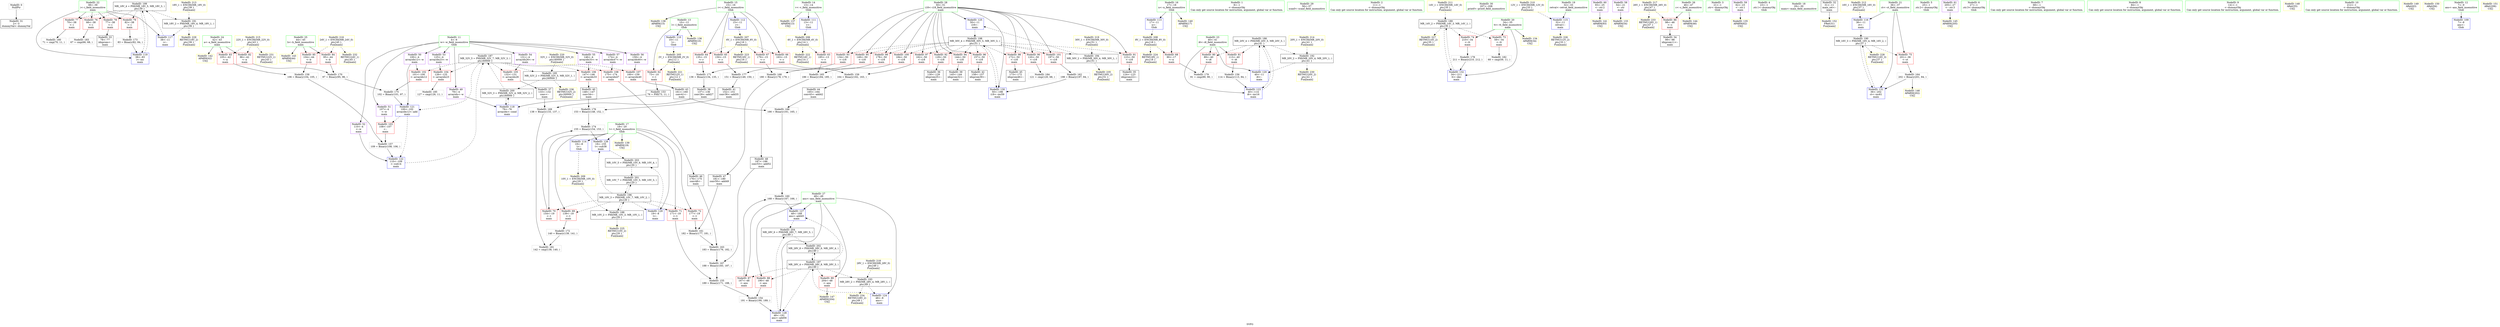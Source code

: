 digraph "SVFG" {
	label="SVFG";

	Node0x5652a6ab69c0 [shape=record,color=grey,label="{NodeID: 0\nNullPtr}"];
	Node0x5652a6ab69c0 -> Node0x5652a6acffa0[style=solid];
	Node0x5652a6adaef0 [shape=record,color=grey,label="{NodeID: 180\n71 = cmp(70, 11, )\n}"];
	Node0x5652a6ad0e70 [shape=record,color=red,label="{NodeID: 97\n162\<--50\n\<--i18\nmain\n}"];
	Node0x5652a6ad0e70 -> Node0x5652a6ad8f70[style=solid];
	Node0x5652a6ab63f0 [shape=record,color=green,label="{NodeID: 14\n13\<--14\nv\<--v_field_insensitive\nGlob }"];
	Node0x5652a6ab63f0 -> Node0x5652a6ad29f0[style=solid];
	Node0x5652a6ab63f0 -> Node0x5652a6ad1a30[style=solid];
	Node0x5652a6ab63f0 -> Node0x5652a6ad7730[style=solid];
	Node0x5652a6ad52d0 [shape=record,color=black,label="{NodeID: 194\nMR_30V_2 = PHI(MR_30V_4, MR_30V_1, )\npts\{51 \}\n}"];
	Node0x5652a6ad52d0 -> Node0x5652a6ad6d70[style=dashed];
	Node0x5652a6ad52d0 -> Node0x5652a6aec8b0[style=dashed];
	Node0x5652a6ad1a30 [shape=record,color=blue,label="{NodeID: 111\n13\<--11\nv\<--\nGlob }"];
	Node0x5652a6ad1a30 -> Node0x5652a6ae9d00[style=dashed];
	Node0x5652a6acfd00 [shape=record,color=green,label="{NodeID: 28\n50\<--51\ni18\<--i18_field_insensitive\nmain\n}"];
	Node0x5652a6acfd00 -> Node0x5652a6ad3fe0[style=solid];
	Node0x5652a6acfd00 -> Node0x5652a6ad40b0[style=solid];
	Node0x5652a6acfd00 -> Node0x5652a6ad4180[style=solid];
	Node0x5652a6acfd00 -> Node0x5652a6ad4250[style=solid];
	Node0x5652a6acfd00 -> Node0x5652a6ad4320[style=solid];
	Node0x5652a6acfd00 -> Node0x5652a6ad43f0[style=solid];
	Node0x5652a6acfd00 -> Node0x5652a6ad0da0[style=solid];
	Node0x5652a6acfd00 -> Node0x5652a6ad0e70[style=solid];
	Node0x5652a6acfd00 -> Node0x5652a6ad0f40[style=solid];
	Node0x5652a6acfd00 -> Node0x5652a6ad1010[style=solid];
	Node0x5652a6acfd00 -> Node0x5652a6ad10e0[style=solid];
	Node0x5652a6acfd00 -> Node0x5652a6ad11b0[style=solid];
	Node0x5652a6acfd00 -> Node0x5652a6ad6d70[style=solid];
	Node0x5652a6acfd00 -> Node0x5652a6ad7180[style=solid];
	Node0x5652a6ae9ec0 [shape=record,color=yellow,style=double,label="{NodeID: 208\n8V_1 = ENCHI(MR_8V_0)\npts\{18 \}\nFun[main]}"];
	Node0x5652a6ae9ec0 -> Node0x5652a6ad2e00[style=dashed];
	Node0x5652a6ae9ec0 -> Node0x5652a6aebf10[style=dashed];
	Node0x5652a6ad6d70 [shape=record,color=blue,label="{NodeID: 125\n50\<--11\ni18\<--\nmain\n}"];
	Node0x5652a6ad6d70 -> Node0x5652a6ae6ee0[style=dashed];
	Node0x5652a6ad08c0 [shape=record,color=black,label="{NodeID: 42\n158\<--157\nidxprom39\<--\nmain\n}"];
	Node0x5652a6aebd50 [shape=record,color=yellow,style=double,label="{NodeID: 222\nRETMU(4V_1)\npts\{14 \}\nFun[main]}"];
	Node0x5652a6ad78d0 [shape=record,color=yellow,style=double,label="{NodeID: 139\nAPARM(19)\nCS[]}"];
	Node0x5652a6ad2440 [shape=record,color=purple,label="{NodeID: 56\n159\<--4\narrayidx40\<--w\nmain\n}"];
	Node0x5652a6ad2440 -> Node0x5652a6ad1690[style=solid];
	Node0x5652a6aec990 [shape=record,color=yellow,style=double,label="{NodeID: 236\nRETMU(32V_2)\npts\{60000 \}\nFun[main]}"];
	Node0x5652a68c4e10 [shape=record,color=black,label="{NodeID: 153\n76 = PHI(73, 11, )\n}"];
	Node0x5652a68c4e10 -> Node0x5652a6ad67c0[style=solid];
	Node0x5652a6ad2fa0 [shape=record,color=red,label="{NodeID: 70\n154\<--19\n\<--t\nmain\n}"];
	Node0x5652a6ad2fa0 -> Node0x5652a6ada5f0[style=solid];
	Node0x5652a6ad9b70 [shape=record,color=grey,label="{NodeID: 167\n188 = Binary(183, 187, )\n}"];
	Node0x5652a6ad9b70 -> Node0x5652a6ad8970[style=solid];
	Node0x5652a6ad3b00 [shape=record,color=red,label="{NodeID: 84\n95\<--44\n\<--b\nmain\n}"];
	Node0x5652a6ad3b00 -> Node0x5652a6ad9ff0[style=solid];
	Node0x5652a6ab5bb0 [shape=record,color=green,label="{NodeID: 1\n8\<--1\n\<--dummyObj\nCan only get source location for instruction, argument, global var or function.}"];
	Node0x5652a6adb070 [shape=record,color=grey,label="{NodeID: 181\n142 = cmp(138, 140, )\n}"];
	Node0x5652a6ad0f40 [shape=record,color=red,label="{NodeID: 98\n172\<--50\n\<--i18\nmain\n}"];
	Node0x5652a6ad0f40 -> Node0x5652a6ad0b30[style=solid];
	Node0x5652a6ab64f0 [shape=record,color=green,label="{NodeID: 15\n15\<--16\nr\<--r_field_insensitive\nGlob }"];
	Node0x5652a6ab64f0 -> Node0x5652a6ad2ac0[style=solid];
	Node0x5652a6ab64f0 -> Node0x5652a6ad2b90[style=solid];
	Node0x5652a6ab64f0 -> Node0x5652a6ad2c60[style=solid];
	Node0x5652a6ab64f0 -> Node0x5652a6ad2d30[style=solid];
	Node0x5652a6ab64f0 -> Node0x5652a6ad1b30[style=solid];
	Node0x5652a6ab64f0 -> Node0x5652a6ad7800[style=solid];
	Node0x5652a6ad53c0 [shape=record,color=black,label="{NodeID: 195\nMR_32V_2 = PHI(MR_32V_5, MR_32V_1, )\npts\{60000 \}\n}"];
	Node0x5652a6ad53c0 -> Node0x5652a6ae78e0[style=dashed];
	Node0x5652a6ad53c0 -> Node0x5652a6aec990[style=dashed];
	Node0x5652a6ad1b30 [shape=record,color=blue,label="{NodeID: 112\n15\<--11\nr\<--\nGlob }"];
	Node0x5652a6ad1b30 -> Node0x5652a6ae9de0[style=dashed];
	Node0x5652a6acfdd0 [shape=record,color=green,label="{NodeID: 29\n56\<--57\nscanf\<--scanf_field_insensitive\n}"];
	Node0x5652a6ae9fa0 [shape=record,color=yellow,style=double,label="{NodeID: 209\n10V_1 = ENCHI(MR_10V_0)\npts\{20 \}\nFun[main]}"];
	Node0x5652a6ae9fa0 -> Node0x5652a6ae2cc0[style=dashed];
	Node0x5652a6ad6e40 [shape=record,color=blue,label="{NodeID: 126\n19\<--155\nt\<--sub38\nmain\n}"];
	Node0x5652a6ad6e40 -> Node0x5652a6ae87e0[style=dashed];
	Node0x5652a6ad0990 [shape=record,color=black,label="{NodeID: 43\n161\<--160\nconv41\<--\nmain\n}"];
	Node0x5652a6ad0990 -> Node0x5652a6ad99f0[style=solid];
	Node0x5652a6aebe30 [shape=record,color=yellow,style=double,label="{NodeID: 223\nRETMU(6V_1)\npts\{16 \}\nFun[main]}"];
	Node0x5652a6ad79a0 [shape=record,color=yellow,style=double,label="{NodeID: 140\nAPARM(17)\nCS[]}"];
	Node0x5652a6ad2510 [shape=record,color=purple,label="{NodeID: 57\n174\<--4\narrayidx47\<--w\nmain\n}"];
	Node0x5652a6ad2510 -> Node0x5652a6ad1760[style=solid];
	Node0x5652a6ad87f0 [shape=record,color=grey,label="{NodeID: 154\n191 = Binary(190, 189, )\n}"];
	Node0x5652a6ad87f0 -> Node0x5652a6ad6fe0[style=solid];
	Node0x5652a6ad3070 [shape=record,color=red,label="{NodeID: 71\n171\<--19\n\<--t\nmain\n}"];
	Node0x5652a6ad3070 -> Node0x5652a6ad8970[style=solid];
	Node0x5652a6ad9cf0 [shape=record,color=grey,label="{NodeID: 168\n180 = Binary(178, 179, )\n}"];
	Node0x5652a6ad9cf0 -> Node0x5652a6ad0cd0[style=solid];
	Node0x5652a6ad3bd0 [shape=record,color=red,label="{NodeID: 85\n104\<--44\n\<--b\nmain\n}"];
	Node0x5652a6ad3bd0 -> Node0x5652a6ad8df0[style=solid];
	Node0x5652a6ab5d30 [shape=record,color=green,label="{NodeID: 2\n11\<--1\n\<--dummyObj\nCan only get source location for instruction, argument, global var or function.}"];
	Node0x5652a6adb1f0 [shape=record,color=grey,label="{NodeID: 182\n60 = cmp(59, 11, )\n}"];
	Node0x5652a6ad1010 [shape=record,color=red,label="{NodeID: 99\n178\<--50\n\<--i18\nmain\n}"];
	Node0x5652a6ad1010 -> Node0x5652a6ad9cf0[style=solid];
	Node0x5652a6ab6b90 [shape=record,color=green,label="{NodeID: 16\n17\<--18\nn\<--n_field_insensitive\nGlob }"];
	Node0x5652a6ab6b90 -> Node0x5652a6ad2e00[style=solid];
	Node0x5652a6ab6b90 -> Node0x5652a6ad1c30[style=solid];
	Node0x5652a6ab6b90 -> Node0x5652a6ad79a0[style=solid];
	Node0x5652a6ae64e0 [shape=record,color=black,label="{NodeID: 196\nMR_10V_3 = PHI(MR_10V_7, MR_10V_2, )\npts\{20 \}\n}"];
	Node0x5652a6ae64e0 -> Node0x5652a6ad2ed0[style=dashed];
	Node0x5652a6ae64e0 -> Node0x5652a6ad2fa0[style=dashed];
	Node0x5652a6ae64e0 -> Node0x5652a6ad3070[style=dashed];
	Node0x5652a6ae64e0 -> Node0x5652a6ad3140[style=dashed];
	Node0x5652a6ae64e0 -> Node0x5652a6ad6e40[style=dashed];
	Node0x5652a6ae64e0 -> Node0x5652a6ad70b0[style=dashed];
	Node0x5652a6ae64e0 -> Node0x5652a6ae2cc0[style=dashed];
	Node0x5652a6ae64e0 -> Node0x5652a6ae7de0[style=dashed];
	Node0x5652a6ad1c30 [shape=record,color=blue,label="{NodeID: 113\n17\<--11\nn\<--\nGlob }"];
	Node0x5652a6ad1c30 -> Node0x5652a6ae9ec0[style=dashed];
	Node0x5652a6acfea0 [shape=record,color=green,label="{NodeID: 30\n207\<--208\nprintf\<--printf_field_insensitive\n}"];
	Node0x5652a6aea080 [shape=record,color=yellow,style=double,label="{NodeID: 210\n12V_1 = ENCHI(MR_12V_0)\npts\{33 \}\nFun[main]}"];
	Node0x5652a6aea080 -> Node0x5652a6ad6550[style=dashed];
	Node0x5652a6ad6f10 [shape=record,color=blue,label="{NodeID: 127\n48\<--168\nans\<--add45\nmain\n}"];
	Node0x5652a6ad6f10 -> Node0x5652a6ae8ce0[style=dashed];
	Node0x5652a6ad0a60 [shape=record,color=black,label="{NodeID: 44\n165\<--164\nconv43\<--add42\nmain\n}"];
	Node0x5652a6ad0a60 -> Node0x5652a6ad99f0[style=solid];
	Node0x5652a6aebf10 [shape=record,color=yellow,style=double,label="{NodeID: 224\nRETMU(8V_1)\npts\{18 \}\nFun[main]}"];
	Node0x5652a6ad7a70 [shape=record,color=yellow,style=double,label="{NodeID: 141\nAPARM(93)\nCS[]}"];
	Node0x5652a6ad25e0 [shape=record,color=purple,label="{NodeID: 58\n54\<--21\n\<--.str\nmain\n}"];
	Node0x5652a6ad25e0 -> Node0x5652a6ad73f0[style=solid];
	Node0x5652a6ad8970 [shape=record,color=grey,label="{NodeID: 155\n189 = Binary(171, 188, )\n}"];
	Node0x5652a6ad8970 -> Node0x5652a6ad87f0[style=solid];
	Node0x5652a6ad3140 [shape=record,color=red,label="{NodeID: 72\n177\<--19\n\<--t\nmain\n}"];
	Node0x5652a6ad3140 -> Node0x5652a6ad9270[style=solid];
	Node0x5652a6ad9e70 [shape=record,color=grey,label="{NodeID: 169\n138 = Binary(133, 137, )\n}"];
	Node0x5652a6ad9e70 -> Node0x5652a6adb070[style=solid];
	Node0x5652a6ad3ca0 [shape=record,color=red,label="{NodeID: 86\n98\<--46\n\<--c\nmain\n}"];
	Node0x5652a6ad3ca0 -> Node0x5652a6ad0240[style=solid];
	Node0x5652a6ab5730 [shape=record,color=green,label="{NodeID: 3\n21\<--1\n.str\<--dummyObj\nGlob }"];
	Node0x5652a6adb370 [shape=record,color=grey,label="{NodeID: 183\n67 = cmp(66, 68, )\n}"];
	Node0x5652a6ad10e0 [shape=record,color=red,label="{NodeID: 100\n184\<--50\n\<--i18\nmain\n}"];
	Node0x5652a6ad10e0 -> Node0x5652a6ad9870[style=solid];
	Node0x5652a6ab6c90 [shape=record,color=green,label="{NodeID: 17\n19\<--20\nt\<--t_field_insensitive\nGlob }"];
	Node0x5652a6ab6c90 -> Node0x5652a6ad2ed0[style=solid];
	Node0x5652a6ab6c90 -> Node0x5652a6ad2fa0[style=solid];
	Node0x5652a6ab6c90 -> Node0x5652a6ad3070[style=solid];
	Node0x5652a6ab6c90 -> Node0x5652a6ad3140[style=solid];
	Node0x5652a6ab6c90 -> Node0x5652a6ad1d30[style=solid];
	Node0x5652a6ab6c90 -> Node0x5652a6ad6e40[style=solid];
	Node0x5652a6ab6c90 -> Node0x5652a6ad70b0[style=solid];
	Node0x5652a6ab6c90 -> Node0x5652a6ad78d0[style=solid];
	Node0x5652a6ae69e0 [shape=record,color=black,label="{NodeID: 197\nMR_28V_4 = PHI(MR_28V_8, MR_28V_3, )\npts\{49 \}\n}"];
	Node0x5652a6ae69e0 -> Node0x5652a6ad3d70[style=dashed];
	Node0x5652a6ae69e0 -> Node0x5652a6ad3e40[style=dashed];
	Node0x5652a6ae69e0 -> Node0x5652a6ad3f10[style=dashed];
	Node0x5652a6ae69e0 -> Node0x5652a6ad6f10[style=dashed];
	Node0x5652a6ae69e0 -> Node0x5652a6ad6fe0[style=dashed];
	Node0x5652a6ae69e0 -> Node0x5652a6ad4dd0[style=dashed];
	Node0x5652a6ae69e0 -> Node0x5652a6ae82e0[style=dashed];
	Node0x5652a6ad1d30 [shape=record,color=blue,label="{NodeID: 114\n19\<--8\nt\<--\nGlob }"];
	Node0x5652a6ad1d30 -> Node0x5652a6ae9fa0[style=dashed];
	Node0x5652a6acffa0 [shape=record,color=black,label="{NodeID: 31\n2\<--3\ndummyVal\<--dummyVal\n}"];
	Node0x5652a6aea160 [shape=record,color=yellow,style=double,label="{NodeID: 211\n14V_1 = ENCHI(MR_14V_0)\npts\{35 \}\nFun[main]}"];
	Node0x5652a6aea160 -> Node0x5652a6ae31c0[style=dashed];
	Node0x5652a6ad6fe0 [shape=record,color=blue,label="{NodeID: 128\n48\<--191\nans\<--add56\nmain\n}"];
	Node0x5652a6ad6fe0 -> Node0x5652a6ae8ce0[style=dashed];
	Node0x5652a6ad0b30 [shape=record,color=black,label="{NodeID: 45\n173\<--172\nidxprom46\<--\nmain\n}"];
	Node0x5652a6aebff0 [shape=record,color=yellow,style=double,label="{NodeID: 225\nRETMU(10V_2)\npts\{20 \}\nFun[main]}"];
	Node0x5652a6ad7b40 [shape=record,color=yellow,style=double,label="{NodeID: 142\nAPARM(42)\nCS[]}"];
	Node0x5652a6ad26b0 [shape=record,color=purple,label="{NodeID: 59\n62\<--23\n\<--.str.1\nmain\n}"];
	Node0x5652a6ad26b0 -> Node0x5652a6ad7590[style=solid];
	Node0x5652a6ad8af0 [shape=record,color=grey,label="{NodeID: 156\n114 = Binary(113, 84, )\n}"];
	Node0x5652a6ad8af0 -> Node0x5652a6ad6bd0[style=solid];
	Node0x5652a6ad3210 [shape=record,color=red,label="{NodeID: 73\n59\<--34\n\<--tt\nmain\n}"];
	Node0x5652a6ad3210 -> Node0x5652a6adb1f0[style=solid];
	Node0x5652a6ad9ff0 [shape=record,color=grey,label="{NodeID: 170\n97 = Binary(95, 96, )\n}"];
	Node0x5652a6ad9ff0 -> Node0x5652a6ada770[style=solid];
	Node0x5652a6ad3d70 [shape=record,color=red,label="{NodeID: 87\n167\<--48\n\<--ans\nmain\n}"];
	Node0x5652a6ad3d70 -> Node0x5652a6ad90f0[style=solid];
	Node0x5652a6ab57c0 [shape=record,color=green,label="{NodeID: 4\n23\<--1\n.str.1\<--dummyObj\nGlob }"];
	Node0x5652a6adb4f0 [shape=record,color=grey,label="{NodeID: 184\n121 = cmp(120, 68, )\n}"];
	Node0x5652a6ad11b0 [shape=record,color=red,label="{NodeID: 101\n197\<--50\n\<--i18\nmain\n}"];
	Node0x5652a6ad11b0 -> Node0x5652a6ad93f0[style=solid];
	Node0x5652a6ab6d90 [shape=record,color=green,label="{NodeID: 18\n29\<--30\nmain\<--main_field_insensitive\n}"];
	Node0x5652a6ae6ee0 [shape=record,color=black,label="{NodeID: 198\nMR_30V_4 = PHI(MR_30V_5, MR_30V_3, )\npts\{51 \}\n}"];
	Node0x5652a6ae6ee0 -> Node0x5652a6ad3fe0[style=dashed];
	Node0x5652a6ae6ee0 -> Node0x5652a6ad40b0[style=dashed];
	Node0x5652a6ae6ee0 -> Node0x5652a6ad4180[style=dashed];
	Node0x5652a6ae6ee0 -> Node0x5652a6ad4250[style=dashed];
	Node0x5652a6ae6ee0 -> Node0x5652a6ad4320[style=dashed];
	Node0x5652a6ae6ee0 -> Node0x5652a6ad43f0[style=dashed];
	Node0x5652a6ae6ee0 -> Node0x5652a6ad0da0[style=dashed];
	Node0x5652a6ae6ee0 -> Node0x5652a6ad0e70[style=dashed];
	Node0x5652a6ae6ee0 -> Node0x5652a6ad0f40[style=dashed];
	Node0x5652a6ae6ee0 -> Node0x5652a6ad1010[style=dashed];
	Node0x5652a6ae6ee0 -> Node0x5652a6ad10e0[style=dashed];
	Node0x5652a6ae6ee0 -> Node0x5652a6ad11b0[style=dashed];
	Node0x5652a6ae6ee0 -> Node0x5652a6ad7180[style=dashed];
	Node0x5652a6ae6ee0 -> Node0x5652a6ad52d0[style=dashed];
	Node0x5652a6ad6550 [shape=record,color=blue,label="{NodeID: 115\n32\<--11\nretval\<--\nmain\n}"];
	Node0x5652a6ad6550 -> Node0x5652a6aec0d0[style=dashed];
	Node0x5652a6ad00a0 [shape=record,color=black,label="{NodeID: 32\n31\<--11\nmain_ret\<--\nmain\n}"];
	Node0x5652a6ad00a0 -> Node0x5652a6ad8260[style=solid];
	Node0x5652a6aea240 [shape=record,color=yellow,style=double,label="{NodeID: 212\n16V_1 = ENCHI(MR_16V_0)\npts\{37 \}\nFun[main]}"];
	Node0x5652a6aea240 -> Node0x5652a6ad6620[style=dashed];
	Node0x5652a6ad70b0 [shape=record,color=blue,label="{NodeID: 129\n19\<--8\nt\<--\nmain\n}"];
	Node0x5652a6ad70b0 -> Node0x5652a6ae87e0[style=dashed];
	Node0x5652a6ad0c00 [shape=record,color=black,label="{NodeID: 46\n176\<--175\nconv48\<--\nmain\n}"];
	Node0x5652a6ad0c00 -> Node0x5652a6ad9570[style=solid];
	Node0x5652a6aec0d0 [shape=record,color=yellow,style=double,label="{NodeID: 226\nRETMU(12V_2)\npts\{33 \}\nFun[main]}"];
	Node0x5652a6ad7c10 [shape=record,color=yellow,style=double,label="{NodeID: 143\nAPARM(44)\nCS[]}"];
	Node0x5652a6ad2780 [shape=record,color=purple,label="{NodeID: 60\n93\<--25\n\<--.str.2\nmain\n}"];
	Node0x5652a6ad2780 -> Node0x5652a6ad7a70[style=solid];
	Node0x5652a6ad8c70 [shape=record,color=grey,label="{NodeID: 157\n109 = Binary(108, 106, )\n}"];
	Node0x5652a6ad8c70 -> Node0x5652a6ad6b00[style=solid];
	Node0x5652a6ad32e0 [shape=record,color=red,label="{NodeID: 74\n210\<--34\n\<--tt\nmain\n}"];
	Node0x5652a6ad32e0 -> Node0x5652a6adabf0[style=solid];
	Node0x5652a6ada170 [shape=record,color=grey,label="{NodeID: 171\n136 = Binary(134, 135, )\n}"];
	Node0x5652a6ada170 -> Node0x5652a6ad0580[style=solid];
	Node0x5652a6ad3e40 [shape=record,color=red,label="{NodeID: 88\n190\<--48\n\<--ans\nmain\n}"];
	Node0x5652a6ad3e40 -> Node0x5652a6ad87f0[style=solid];
	Node0x5652a6acf060 [shape=record,color=green,label="{NodeID: 5\n25\<--1\n.str.2\<--dummyObj\nGlob }"];
	Node0x5652a6adb670 [shape=record,color=grey,label="{NodeID: 185\n127 = cmp(126, 11, )\n}"];
	Node0x5652a6ad1280 [shape=record,color=red,label="{NodeID: 102\n101\<--100\n\<--arrayidx12\nmain\n}"];
	Node0x5652a6ad1280 -> Node0x5652a6ada770[style=solid];
	Node0x5652a6ab6e90 [shape=record,color=green,label="{NodeID: 19\n32\<--33\nretval\<--retval_field_insensitive\nmain\n}"];
	Node0x5652a6ab6e90 -> Node0x5652a6ad6550[style=solid];
	Node0x5652a6ae73e0 [shape=record,color=black,label="{NodeID: 199\nMR_18V_4 = PHI(MR_18V_5, MR_18V_3, )\npts\{39 \}\n}"];
	Node0x5652a6ae73e0 -> Node0x5652a6ad3480[style=dashed];
	Node0x5652a6ae73e0 -> Node0x5652a6ad3550[style=dashed];
	Node0x5652a6ae73e0 -> Node0x5652a6ad3620[style=dashed];
	Node0x5652a6ae73e0 -> Node0x5652a6ad36f0[style=dashed];
	Node0x5652a6ae73e0 -> Node0x5652a6ad6890[style=dashed];
	Node0x5652a6ae73e0 -> Node0x5652a6ae3bc0[style=dashed];
	Node0x5652a6ad6620 [shape=record,color=blue,label="{NodeID: 116\n36\<--11\nct\<--\nmain\n}"];
	Node0x5652a6ad6620 -> Node0x5652a6ae36c0[style=dashed];
	Node0x5652a6ad0170 [shape=record,color=black,label="{NodeID: 33\n78\<--77\nidxprom\<--\nmain\n}"];
	Node0x5652a6aea320 [shape=record,color=yellow,style=double,label="{NodeID: 213\n18V_1 = ENCHI(MR_18V_0)\npts\{39 \}\nFun[main]}"];
	Node0x5652a6aea320 -> Node0x5652a6ae3bc0[style=dashed];
	Node0x5652a6ad7180 [shape=record,color=blue,label="{NodeID: 130\n50\<--198\ni18\<--inc59\nmain\n}"];
	Node0x5652a6ad7180 -> Node0x5652a6ae6ee0[style=dashed];
	Node0x5652a6ad0cd0 [shape=record,color=black,label="{NodeID: 47\n181\<--180\nconv50\<--add49\nmain\n}"];
	Node0x5652a6ad0cd0 -> Node0x5652a6ad9270[style=solid];
	Node0x5652a6aec1b0 [shape=record,color=yellow,style=double,label="{NodeID: 227\nRETMU(14V_2)\npts\{35 \}\nFun[main]}"];
	Node0x5652a6ad7ce0 [shape=record,color=yellow,style=double,label="{NodeID: 144\nAPARM(46)\nCS[]}"];
	Node0x5652a6ad2850 [shape=record,color=purple,label="{NodeID: 61\n205\<--27\n\<--.str.3\nmain\n}"];
	Node0x5652a6ad2850 -> Node0x5652a6ad7db0[style=solid];
	Node0x5652a6ad8df0 [shape=record,color=grey,label="{NodeID: 158\n106 = Binary(104, 105, )\n}"];
	Node0x5652a6ad8df0 -> Node0x5652a6ad8c70[style=solid];
	Node0x5652a6ad33b0 [shape=record,color=red,label="{NodeID: 75\n201\<--36\n\<--ct\nmain\n}"];
	Node0x5652a6ad33b0 -> Node0x5652a6ad96f0[style=solid];
	Node0x5652a6ada2f0 [shape=record,color=grey,label="{NodeID: 172\n140 = Binary(139, 141, )\n}"];
	Node0x5652a6ada2f0 -> Node0x5652a6adb070[style=solid];
	Node0x5652a6ad3f10 [shape=record,color=red,label="{NodeID: 89\n204\<--48\n\<--ans\nmain\n}"];
	Node0x5652a6ad3f10 -> Node0x5652a6ad7f50[style=solid];
	Node0x5652a6acf0f0 [shape=record,color=green,label="{NodeID: 6\n27\<--1\n.str.3\<--dummyObj\nGlob }"];
	Node0x5652a6ae22c0 [shape=record,color=black,label="{NodeID: 186\nMR_20V_4 = PHI(MR_20V_5, MR_20V_3, )\npts\{41 \}\n}"];
	Node0x5652a6ae22c0 -> Node0x5652a6ad37c0[style=dashed];
	Node0x5652a6ae22c0 -> Node0x5652a6ad3890[style=dashed];
	Node0x5652a6ae22c0 -> Node0x5652a6ad6bd0[style=dashed];
	Node0x5652a6ae22c0 -> Node0x5652a6ad48d0[style=dashed];
	Node0x5652a6ad1350 [shape=record,color=red,label="{NodeID: 103\n108\<--107\n\<--\nmain\n}"];
	Node0x5652a6ad1350 -> Node0x5652a6ad8c70[style=solid];
	Node0x5652a6ab6f60 [shape=record,color=green,label="{NodeID: 20\n34\<--35\ntt\<--tt_field_insensitive\nmain\n}"];
	Node0x5652a6ab6f60 -> Node0x5652a6ad3210[style=solid];
	Node0x5652a6ab6f60 -> Node0x5652a6ad32e0[style=solid];
	Node0x5652a6ab6f60 -> Node0x5652a6ad7320[style=solid];
	Node0x5652a6ab6f60 -> Node0x5652a6ad74c0[style=solid];
	Node0x5652a6ae78e0 [shape=record,color=black,label="{NodeID: 200\nMR_32V_3 = PHI(MR_32V_4, MR_32V_2, )\npts\{60000 \}\n}"];
	Node0x5652a6ae78e0 -> Node0x5652a6ad67c0[style=dashed];
	Node0x5652a6ae78e0 -> Node0x5652a6ae27c0[style=dashed];
	Node0x5652a6ad66f0 [shape=record,color=blue,label="{NodeID: 117\n38\<--11\ni\<--\nmain\n}"];
	Node0x5652a6ad66f0 -> Node0x5652a6ae73e0[style=dashed];
	Node0x5652a6ad0240 [shape=record,color=black,label="{NodeID: 34\n99\<--98\nidxprom11\<--\nmain\n}"];
	Node0x5652a6aea400 [shape=record,color=yellow,style=double,label="{NodeID: 214\n20V_1 = ENCHI(MR_20V_0)\npts\{41 \}\nFun[main]}"];
	Node0x5652a6aea400 -> Node0x5652a6ad48d0[style=dashed];
	Node0x5652a6ad7250 [shape=record,color=blue,label="{NodeID: 131\n36\<--202\nct\<--inc61\nmain\n}"];
	Node0x5652a6ad7250 -> Node0x5652a6ae36c0[style=dashed];
	Node0x5652a6ad1dc0 [shape=record,color=black,label="{NodeID: 48\n187\<--186\nconv53\<--add52\nmain\n}"];
	Node0x5652a6ad1dc0 -> Node0x5652a6ad9b70[style=solid];
	Node0x5652a6aec290 [shape=record,color=yellow,style=double,label="{NodeID: 228\nRETMU(16V_3)\npts\{37 \}\nFun[main]}"];
	Node0x5652a6ad7db0 [shape=record,color=yellow,style=double,label="{NodeID: 145\nAPARM(205)\nCS[]}"];
	Node0x5652a6ad2920 [shape=record,color=red,label="{NodeID: 62\n73\<--10\n\<--l\nmain\n}"];
	Node0x5652a6ad2920 -> Node0x5652a68c4e10[style=solid];
	Node0x5652a6ad8f70 [shape=record,color=grey,label="{NodeID: 159\n164 = Binary(162, 163, )\n}"];
	Node0x5652a6ad8f70 -> Node0x5652a6ad0a60[style=solid];
	Node0x5652a6ad3480 [shape=record,color=red,label="{NodeID: 76\n66\<--38\n\<--i\nmain\n}"];
	Node0x5652a6ad3480 -> Node0x5652a6adb370[style=solid];
	Node0x5652a6ada470 [shape=record,color=grey,label="{NodeID: 173\n83 = Binary(82, 84, )\n}"];
	Node0x5652a6ada470 -> Node0x5652a6ad6890[style=solid];
	Node0x5652a6ad3fe0 [shape=record,color=red,label="{NodeID: 90\n120\<--50\n\<--i18\nmain\n}"];
	Node0x5652a6ad3fe0 -> Node0x5652a6adb4f0[style=solid];
	Node0x5652a6acf3a0 [shape=record,color=green,label="{NodeID: 7\n68\<--1\n\<--dummyObj\nCan only get source location for instruction, argument, global var or function.}"];
	Node0x5652a6ae27c0 [shape=record,color=black,label="{NodeID: 187\nMR_32V_5 = PHI(MR_32V_7, MR_32V_3, )\npts\{60000 \}\n}"];
	Node0x5652a6ae27c0 -> Node0x5652a6ad1280[style=dashed];
	Node0x5652a6ae27c0 -> Node0x5652a6ad1420[style=dashed];
	Node0x5652a6ae27c0 -> Node0x5652a6ad14f0[style=dashed];
	Node0x5652a6ae27c0 -> Node0x5652a6ad15c0[style=dashed];
	Node0x5652a6ae27c0 -> Node0x5652a6ad1690[style=dashed];
	Node0x5652a6ae27c0 -> Node0x5652a6ad1760[style=dashed];
	Node0x5652a6ae27c0 -> Node0x5652a6ad6a30[style=dashed];
	Node0x5652a6ae27c0 -> Node0x5652a6ad53c0[style=dashed];
	Node0x5652a6ad1420 [shape=record,color=red,label="{NodeID: 104\n126\<--125\n\<--arrayidx23\nmain\n}"];
	Node0x5652a6ad1420 -> Node0x5652a6adb670[style=solid];
	Node0x5652a6ab7030 [shape=record,color=green,label="{NodeID: 21\n36\<--37\nct\<--ct_field_insensitive\nmain\n}"];
	Node0x5652a6ab7030 -> Node0x5652a6ad33b0[style=solid];
	Node0x5652a6ab7030 -> Node0x5652a6ad6620[style=solid];
	Node0x5652a6ab7030 -> Node0x5652a6ad7250[style=solid];
	Node0x5652a6ae7de0 [shape=record,color=black,label="{NodeID: 201\nMR_10V_7 = PHI(MR_10V_5, MR_10V_3, )\npts\{20 \}\n}"];
	Node0x5652a6ae7de0 -> Node0x5652a6ae64e0[style=dashed];
	Node0x5652a6ad67c0 [shape=record,color=blue,label="{NodeID: 118\n79\<--76\narrayidx\<--cond\nmain\n}"];
	Node0x5652a6ad67c0 -> Node0x5652a6ae78e0[style=dashed];
	Node0x5652a6ad0310 [shape=record,color=black,label="{NodeID: 35\n124\<--123\nidxprom22\<--\nmain\n}"];
	Node0x5652a6aea4e0 [shape=record,color=yellow,style=double,label="{NodeID: 215\n22V_1 = ENCHI(MR_22V_0)\npts\{43 \}\nFun[main]}"];
	Node0x5652a6aea4e0 -> Node0x5652a6ad3960[style=dashed];
	Node0x5652a6aea4e0 -> Node0x5652a6ad3a30[style=dashed];
	Node0x5652a6aea4e0 -> Node0x5652a6aec530[style=dashed];
	Node0x5652a6ad7320 [shape=record,color=blue,label="{NodeID: 132\n34\<--211\ntt\<--dec\nmain\n}"];
	Node0x5652a6ad7320 -> Node0x5652a6ae31c0[style=dashed];
	Node0x5652a6ad1e90 [shape=record,color=purple,label="{NodeID: 49\n79\<--4\narrayidx\<--w\nmain\n}"];
	Node0x5652a6ad1e90 -> Node0x5652a6ad67c0[style=solid];
	Node0x5652a6aec370 [shape=record,color=yellow,style=double,label="{NodeID: 229\nRETMU(18V_2)\npts\{39 \}\nFun[main]}"];
	Node0x5652a6ad7e80 [shape=record,color=yellow,style=double,label="{NodeID: 146\nAPARM(202)\nCS[]}"];
	Node0x5652a6ad29f0 [shape=record,color=red,label="{NodeID: 63\n185\<--13\n\<--v\nmain\n}"];
	Node0x5652a6ad29f0 -> Node0x5652a6ad9870[style=solid];
	Node0x5652a6ad90f0 [shape=record,color=grey,label="{NodeID: 160\n168 = Binary(167, 166, )\n}"];
	Node0x5652a6ad90f0 -> Node0x5652a6ad6f10[style=solid];
	Node0x5652a6ad3550 [shape=record,color=red,label="{NodeID: 77\n70\<--38\n\<--i\nmain\n}"];
	Node0x5652a6ad3550 -> Node0x5652a6adaef0[style=solid];
	Node0x5652a6ada5f0 [shape=record,color=grey,label="{NodeID: 174\n155 = Binary(154, 153, )\n}"];
	Node0x5652a6ada5f0 -> Node0x5652a6ad6e40[style=solid];
	Node0x5652a6ad40b0 [shape=record,color=red,label="{NodeID: 91\n123\<--50\n\<--i18\nmain\n}"];
	Node0x5652a6ad40b0 -> Node0x5652a6ad0310[style=solid];
	Node0x5652a6acf430 [shape=record,color=green,label="{NodeID: 8\n84\<--1\n\<--dummyObj\nCan only get source location for instruction, argument, global var or function.}"];
	Node0x5652a6ae2cc0 [shape=record,color=black,label="{NodeID: 188\nMR_10V_2 = PHI(MR_10V_3, MR_10V_1, )\npts\{20 \}\n}"];
	Node0x5652a6ae2cc0 -> Node0x5652a6ae64e0[style=dashed];
	Node0x5652a6ae2cc0 -> Node0x5652a6aebff0[style=dashed];
	Node0x5652a6ad14f0 [shape=record,color=red,label="{NodeID: 105\n132\<--131\n\<--arrayidx26\nmain\n}"];
	Node0x5652a6ad14f0 -> Node0x5652a6ad04b0[style=solid];
	Node0x5652a6ab7100 [shape=record,color=green,label="{NodeID: 22\n38\<--39\ni\<--i_field_insensitive\nmain\n}"];
	Node0x5652a6ab7100 -> Node0x5652a6ad3480[style=solid];
	Node0x5652a6ab7100 -> Node0x5652a6ad3550[style=solid];
	Node0x5652a6ab7100 -> Node0x5652a6ad3620[style=solid];
	Node0x5652a6ab7100 -> Node0x5652a6ad36f0[style=solid];
	Node0x5652a6ab7100 -> Node0x5652a6ad66f0[style=solid];
	Node0x5652a6ab7100 -> Node0x5652a6ad6890[style=solid];
	Node0x5652a6ae82e0 [shape=record,color=black,label="{NodeID: 202\nMR_28V_8 = PHI(MR_28V_6, MR_28V_4, )\npts\{49 \}\n}"];
	Node0x5652a6ae82e0 -> Node0x5652a6ae69e0[style=dashed];
	Node0x5652a6ad6890 [shape=record,color=blue,label="{NodeID: 119\n38\<--83\ni\<--inc\nmain\n}"];
	Node0x5652a6ad6890 -> Node0x5652a6ae73e0[style=dashed];
	Node0x5652a6ad03e0 [shape=record,color=black,label="{NodeID: 36\n130\<--129\nidxprom25\<--\nmain\n}"];
	Node0x5652a6aeadd0 [shape=record,color=yellow,style=double,label="{NodeID: 216\n24V_1 = ENCHI(MR_24V_0)\npts\{45 \}\nFun[main]}"];
	Node0x5652a6aeadd0 -> Node0x5652a6ad3b00[style=dashed];
	Node0x5652a6aeadd0 -> Node0x5652a6ad3bd0[style=dashed];
	Node0x5652a6aeadd0 -> Node0x5652a6aec610[style=dashed];
	Node0x5652a6ad73f0 [shape=record,color=yellow,style=double,label="{NodeID: 133\nAPARM(54)\nCS[]}"];
	Node0x5652a6ad1f60 [shape=record,color=purple,label="{NodeID: 50\n100\<--4\narrayidx12\<--w\nmain\n}"];
	Node0x5652a6ad1f60 -> Node0x5652a6ad1280[style=solid];
	Node0x5652a6ad1f60 -> Node0x5652a6ad6a30[style=solid];
	Node0x5652a6aec450 [shape=record,color=yellow,style=double,label="{NodeID: 230\nRETMU(20V_2)\npts\{41 \}\nFun[main]}"];
	Node0x5652a6ad7f50 [shape=record,color=yellow,style=double,label="{NodeID: 147\nAPARM(204)\nCS[]}"];
	Node0x5652a6ad2ac0 [shape=record,color=red,label="{NodeID: 64\n135\<--15\n\<--r\nmain\n}"];
	Node0x5652a6ad2ac0 -> Node0x5652a6ada170[style=solid];
	Node0x5652a6ad9270 [shape=record,color=grey,label="{NodeID: 161\n182 = Binary(177, 181, )\n}"];
	Node0x5652a6ad9270 -> Node0x5652a6ad9570[style=solid];
	Node0x5652a6ad3620 [shape=record,color=red,label="{NodeID: 78\n77\<--38\n\<--i\nmain\n}"];
	Node0x5652a6ad3620 -> Node0x5652a6ad0170[style=solid];
	Node0x5652a6ada770 [shape=record,color=grey,label="{NodeID: 175\n102 = Binary(101, 97, )\n}"];
	Node0x5652a6ada770 -> Node0x5652a6ad6a30[style=solid];
	Node0x5652a6ad4180 [shape=record,color=red,label="{NodeID: 92\n129\<--50\n\<--i18\nmain\n}"];
	Node0x5652a6ad4180 -> Node0x5652a6ad03e0[style=solid];
	Node0x5652a6acf4c0 [shape=record,color=green,label="{NodeID: 9\n141\<--1\n\<--dummyObj\nCan only get source location for instruction, argument, global var or function.}"];
	Node0x5652a6ae31c0 [shape=record,color=black,label="{NodeID: 189\nMR_14V_2 = PHI(MR_14V_3, MR_14V_1, )\npts\{35 \}\n}"];
	Node0x5652a6ae31c0 -> Node0x5652a6ad3210[style=dashed];
	Node0x5652a6ae31c0 -> Node0x5652a6ad32e0[style=dashed];
	Node0x5652a6ae31c0 -> Node0x5652a6ad7320[style=dashed];
	Node0x5652a6ae31c0 -> Node0x5652a6aec1b0[style=dashed];
	Node0x5652a6ad15c0 [shape=record,color=red,label="{NodeID: 106\n147\<--146\n\<--arrayidx33\nmain\n}"];
	Node0x5652a6ad15c0 -> Node0x5652a6ad0720[style=solid];
	Node0x5652a6ab71d0 [shape=record,color=green,label="{NodeID: 23\n40\<--41\ni6\<--i6_field_insensitive\nmain\n}"];
	Node0x5652a6ab71d0 -> Node0x5652a6ad37c0[style=solid];
	Node0x5652a6ab71d0 -> Node0x5652a6ad3890[style=solid];
	Node0x5652a6ab71d0 -> Node0x5652a6ad6960[style=solid];
	Node0x5652a6ab71d0 -> Node0x5652a6ad6bd0[style=solid];
	Node0x5652a6ae87e0 [shape=record,color=black,label="{NodeID: 203\nMR_10V_5 = PHI(MR_10V_6, MR_10V_4, )\npts\{20 \}\n}"];
	Node0x5652a6ae87e0 -> Node0x5652a6ae7de0[style=dashed];
	Node0x5652a6ad6960 [shape=record,color=blue,label="{NodeID: 120\n40\<--11\ni6\<--\nmain\n}"];
	Node0x5652a6ad6960 -> Node0x5652a6ae22c0[style=dashed];
	Node0x5652a6ad04b0 [shape=record,color=black,label="{NodeID: 37\n133\<--132\nconv\<--\nmain\n}"];
	Node0x5652a6ad04b0 -> Node0x5652a6ad9e70[style=solid];
	Node0x5652a6aeaeb0 [shape=record,color=yellow,style=double,label="{NodeID: 217\n26V_1 = ENCHI(MR_26V_0)\npts\{47 \}\nFun[main]}"];
	Node0x5652a6aeaeb0 -> Node0x5652a6ad3ca0[style=dashed];
	Node0x5652a6aeaeb0 -> Node0x5652a6aec6f0[style=dashed];
	Node0x5652a6ad74c0 [shape=record,color=yellow,style=double,label="{NodeID: 134\nAPARM(34)\nCS[]}"];
	Node0x5652a6ad2030 [shape=record,color=purple,label="{NodeID: 51\n107\<--4\n\<--w\nmain\n}"];
	Node0x5652a6ad2030 -> Node0x5652a6ad1350[style=solid];
	Node0x5652a6aec530 [shape=record,color=yellow,style=double,label="{NodeID: 231\nRETMU(22V_1)\npts\{43 \}\nFun[main]}"];
	Node0x5652a6ad8020 [shape=record,color=yellow,style=double,label="{NodeID: 148\nARet(55)\nCS[]}"];
	Node0x5652a6ad2b90 [shape=record,color=red,label="{NodeID: 65\n150\<--15\n\<--r\nmain\n}"];
	Node0x5652a6ad2b90 -> Node0x5652a6adaa70[style=solid];
	Node0x5652a6ad93f0 [shape=record,color=grey,label="{NodeID: 162\n198 = Binary(197, 84, )\n}"];
	Node0x5652a6ad93f0 -> Node0x5652a6ad7180[style=solid];
	Node0x5652a6ad36f0 [shape=record,color=red,label="{NodeID: 79\n82\<--38\n\<--i\nmain\n}"];
	Node0x5652a6ad36f0 -> Node0x5652a6ada470[style=solid];
	Node0x5652a6ada8f0 [shape=record,color=grey,label="{NodeID: 176\n153 = Binary(148, 152, )\n}"];
	Node0x5652a6ada8f0 -> Node0x5652a6ada5f0[style=solid];
	Node0x5652a6ad4250 [shape=record,color=red,label="{NodeID: 93\n134\<--50\n\<--i18\nmain\n}"];
	Node0x5652a6ad4250 -> Node0x5652a6ada170[style=solid];
	Node0x5652a6ab58b0 [shape=record,color=green,label="{NodeID: 10\n212\<--1\n\<--dummyObj\nCan only get source location for instruction, argument, global var or function.}"];
	Node0x5652a6ae36c0 [shape=record,color=black,label="{NodeID: 190\nMR_16V_3 = PHI(MR_16V_4, MR_16V_2, )\npts\{37 \}\n}"];
	Node0x5652a6ae36c0 -> Node0x5652a6ad33b0[style=dashed];
	Node0x5652a6ae36c0 -> Node0x5652a6ad7250[style=dashed];
	Node0x5652a6ae36c0 -> Node0x5652a6aec290[style=dashed];
	Node0x5652a6ad1690 [shape=record,color=red,label="{NodeID: 107\n160\<--159\n\<--arrayidx40\nmain\n}"];
	Node0x5652a6ad1690 -> Node0x5652a6ad0990[style=solid];
	Node0x5652a6acf9c0 [shape=record,color=green,label="{NodeID: 24\n42\<--43\na\<--a_field_insensitive\nmain\n}"];
	Node0x5652a6acf9c0 -> Node0x5652a6ad3960[style=solid];
	Node0x5652a6acf9c0 -> Node0x5652a6ad3a30[style=solid];
	Node0x5652a6acf9c0 -> Node0x5652a6ad7b40[style=solid];
	Node0x5652a6ae8ce0 [shape=record,color=black,label="{NodeID: 204\nMR_28V_6 = PHI(MR_28V_7, MR_28V_5, )\npts\{49 \}\n}"];
	Node0x5652a6ae8ce0 -> Node0x5652a6ae82e0[style=dashed];
	Node0x5652a6ad6a30 [shape=record,color=blue,label="{NodeID: 121\n100\<--102\narrayidx12\<--add\nmain\n}"];
	Node0x5652a6ad6a30 -> Node0x5652a6ad1350[style=dashed];
	Node0x5652a6ad6a30 -> Node0x5652a6ad6b00[style=dashed];
	Node0x5652a6ad0580 [shape=record,color=black,label="{NodeID: 38\n137\<--136\nconv28\<--add27\nmain\n}"];
	Node0x5652a6ad0580 -> Node0x5652a6ad9e70[style=solid];
	Node0x5652a6aeaf90 [shape=record,color=yellow,style=double,label="{NodeID: 218\n28V_1 = ENCHI(MR_28V_0)\npts\{49 \}\nFun[main]}"];
	Node0x5652a6aeaf90 -> Node0x5652a6ad4dd0[style=dashed];
	Node0x5652a6ad7590 [shape=record,color=yellow,style=double,label="{NodeID: 135\nAPARM(62)\nCS[]}"];
	Node0x5652a6ad2100 [shape=record,color=purple,label="{NodeID: 52\n110\<--4\n\<--w\nmain\n}"];
	Node0x5652a6ad2100 -> Node0x5652a6ad6b00[style=solid];
	Node0x5652a6aec610 [shape=record,color=yellow,style=double,label="{NodeID: 232\nRETMU(24V_1)\npts\{45 \}\nFun[main]}"];
	Node0x5652a6ad80b0 [shape=record,color=yellow,style=double,label="{NodeID: 149\nARet(63)\nCS[]}"];
	Node0x5652a6ad2c60 [shape=record,color=red,label="{NodeID: 66\n163\<--15\n\<--r\nmain\n}"];
	Node0x5652a6ad2c60 -> Node0x5652a6ad8f70[style=solid];
	Node0x5652a6ad9570 [shape=record,color=grey,label="{NodeID: 163\n183 = Binary(176, 182, )\n}"];
	Node0x5652a6ad9570 -> Node0x5652a6ad9b70[style=solid];
	Node0x5652a6ad37c0 [shape=record,color=red,label="{NodeID: 80\n89\<--40\n\<--i6\nmain\n}"];
	Node0x5652a6ad37c0 -> Node0x5652a6adad70[style=solid];
	Node0x5652a6adaa70 [shape=record,color=grey,label="{NodeID: 177\n151 = Binary(149, 150, )\n}"];
	Node0x5652a6adaa70 -> Node0x5652a6ad07f0[style=solid];
	Node0x5652a6ad4320 [shape=record,color=red,label="{NodeID: 94\n144\<--50\n\<--i18\nmain\n}"];
	Node0x5652a6ad4320 -> Node0x5652a6ad0650[style=solid];
	Node0x5652a6ab5980 [shape=record,color=green,label="{NodeID: 11\n4\<--6\nw\<--w_field_insensitive\nGlob }"];
	Node0x5652a6ab5980 -> Node0x5652a6ad1e90[style=solid];
	Node0x5652a6ab5980 -> Node0x5652a6ad1f60[style=solid];
	Node0x5652a6ab5980 -> Node0x5652a6ad2030[style=solid];
	Node0x5652a6ab5980 -> Node0x5652a6ad2100[style=solid];
	Node0x5652a6ab5980 -> Node0x5652a6ad21d0[style=solid];
	Node0x5652a6ab5980 -> Node0x5652a6ad22a0[style=solid];
	Node0x5652a6ab5980 -> Node0x5652a6ad2370[style=solid];
	Node0x5652a6ab5980 -> Node0x5652a6ad2440[style=solid];
	Node0x5652a6ab5980 -> Node0x5652a6ad2510[style=solid];
	Node0x5652a6ae3bc0 [shape=record,color=black,label="{NodeID: 191\nMR_18V_2 = PHI(MR_18V_4, MR_18V_1, )\npts\{39 \}\n}"];
	Node0x5652a6ae3bc0 -> Node0x5652a6ad66f0[style=dashed];
	Node0x5652a6ae3bc0 -> Node0x5652a6aec370[style=dashed];
	Node0x5652a6ad1760 [shape=record,color=red,label="{NodeID: 108\n175\<--174\n\<--arrayidx47\nmain\n}"];
	Node0x5652a6ad1760 -> Node0x5652a6ad0c00[style=solid];
	Node0x5652a6acfa90 [shape=record,color=green,label="{NodeID: 25\n44\<--45\nb\<--b_field_insensitive\nmain\n}"];
	Node0x5652a6acfa90 -> Node0x5652a6ad3b00[style=solid];
	Node0x5652a6acfa90 -> Node0x5652a6ad3bd0[style=solid];
	Node0x5652a6acfa90 -> Node0x5652a6ad7c10[style=solid];
	Node0x5652a6ae91e0 [shape=record,color=yellow,style=double,label="{NodeID: 205\n2V_1 = ENCHI(MR_2V_0)\npts\{12 \}\nFun[main]}"];
	Node0x5652a6ae91e0 -> Node0x5652a6ad2920[style=dashed];
	Node0x5652a6ae91e0 -> Node0x5652a6aeb230[style=dashed];
	Node0x5652a6ad6b00 [shape=record,color=blue,label="{NodeID: 122\n110\<--109\n\<--sub14\nmain\n}"];
	Node0x5652a6ad6b00 -> Node0x5652a6ae27c0[style=dashed];
	Node0x5652a6ad0650 [shape=record,color=black,label="{NodeID: 39\n145\<--144\nidxprom32\<--\nmain\n}"];
	Node0x5652a6aeb070 [shape=record,color=yellow,style=double,label="{NodeID: 219\n30V_1 = ENCHI(MR_30V_0)\npts\{51 \}\nFun[main]}"];
	Node0x5652a6aeb070 -> Node0x5652a6ad52d0[style=dashed];
	Node0x5652a6ad7660 [shape=record,color=yellow,style=double,label="{NodeID: 136\nAPARM(10)\nCS[]}"];
	Node0x5652a6ad21d0 [shape=record,color=purple,label="{NodeID: 53\n125\<--4\narrayidx23\<--w\nmain\n}"];
	Node0x5652a6ad21d0 -> Node0x5652a6ad1420[style=solid];
	Node0x5652a6aec6f0 [shape=record,color=yellow,style=double,label="{NodeID: 233\nRETMU(26V_1)\npts\{47 \}\nFun[main]}"];
	Node0x5652a6ad8140 [shape=record,color=yellow,style=double,label="{NodeID: 150\nARet(94)\nCS[]}"];
	Node0x5652a6ad2d30 [shape=record,color=red,label="{NodeID: 67\n179\<--15\n\<--r\nmain\n}"];
	Node0x5652a6ad2d30 -> Node0x5652a6ad9cf0[style=solid];
	Node0x5652a6ad96f0 [shape=record,color=grey,label="{NodeID: 164\n202 = Binary(201, 84, )\n}"];
	Node0x5652a6ad96f0 -> Node0x5652a6ad7250[style=solid];
	Node0x5652a6ad96f0 -> Node0x5652a6ad7e80[style=solid];
	Node0x5652a6ad3890 [shape=record,color=red,label="{NodeID: 81\n113\<--40\n\<--i6\nmain\n}"];
	Node0x5652a6ad3890 -> Node0x5652a6ad8af0[style=solid];
	Node0x5652a6adabf0 [shape=record,color=grey,label="{NodeID: 178\n211 = Binary(210, 212, )\n}"];
	Node0x5652a6adabf0 -> Node0x5652a6ad7320[style=solid];
	Node0x5652a6ad43f0 [shape=record,color=red,label="{NodeID: 95\n149\<--50\n\<--i18\nmain\n}"];
	Node0x5652a6ad43f0 -> Node0x5652a6adaa70[style=solid];
	Node0x5652a6ab5a50 [shape=record,color=green,label="{NodeID: 12\n7\<--9\nans\<--ans_field_insensitive\nGlob }"];
	Node0x5652a6ab5a50 -> Node0x5652a6ad1830[style=solid];
	Node0x5652a6ad48d0 [shape=record,color=black,label="{NodeID: 192\nMR_20V_2 = PHI(MR_20V_4, MR_20V_1, )\npts\{41 \}\n}"];
	Node0x5652a6ad48d0 -> Node0x5652a6ad6960[style=dashed];
	Node0x5652a6ad48d0 -> Node0x5652a6aec450[style=dashed];
	Node0x5652a6ad1830 [shape=record,color=blue,label="{NodeID: 109\n7\<--8\nans\<--\nGlob }"];
	Node0x5652a6acfb60 [shape=record,color=green,label="{NodeID: 26\n46\<--47\nc\<--c_field_insensitive\nmain\n}"];
	Node0x5652a6acfb60 -> Node0x5652a6ad3ca0[style=solid];
	Node0x5652a6acfb60 -> Node0x5652a6ad7ce0[style=solid];
	Node0x5652a6ae9d00 [shape=record,color=yellow,style=double,label="{NodeID: 206\n4V_1 = ENCHI(MR_4V_0)\npts\{14 \}\nFun[main]}"];
	Node0x5652a6ae9d00 -> Node0x5652a6ad29f0[style=dashed];
	Node0x5652a6ae9d00 -> Node0x5652a6aebd50[style=dashed];
	Node0x5652a6ad6bd0 [shape=record,color=blue,label="{NodeID: 123\n40\<--114\ni6\<--inc16\nmain\n}"];
	Node0x5652a6ad6bd0 -> Node0x5652a6ae22c0[style=dashed];
	Node0x5652a6ad0720 [shape=record,color=black,label="{NodeID: 40\n148\<--147\nconv34\<--\nmain\n}"];
	Node0x5652a6ad0720 -> Node0x5652a6ada8f0[style=solid];
	Node0x5652a6aeb150 [shape=record,color=yellow,style=double,label="{NodeID: 220\n32V_1 = ENCHI(MR_32V_0)\npts\{60000 \}\nFun[main]}"];
	Node0x5652a6aeb150 -> Node0x5652a6ad53c0[style=dashed];
	Node0x5652a6ad7730 [shape=record,color=yellow,style=double,label="{NodeID: 137\nAPARM(13)\nCS[]}"];
	Node0x5652a6ad22a0 [shape=record,color=purple,label="{NodeID: 54\n131\<--4\narrayidx26\<--w\nmain\n}"];
	Node0x5652a6ad22a0 -> Node0x5652a6ad14f0[style=solid];
	Node0x5652a6aec7d0 [shape=record,color=yellow,style=double,label="{NodeID: 234\nRETMU(28V_2)\npts\{49 \}\nFun[main]}"];
	Node0x5652a6ad81d0 [shape=record,color=yellow,style=double,label="{NodeID: 151\nARet(206)\nCS[]}"];
	Node0x5652a6ad2e00 [shape=record,color=red,label="{NodeID: 68\n90\<--17\n\<--n\nmain\n}"];
	Node0x5652a6ad2e00 -> Node0x5652a6adad70[style=solid];
	Node0x5652a6ad9870 [shape=record,color=grey,label="{NodeID: 165\n186 = Binary(184, 185, )\n}"];
	Node0x5652a6ad9870 -> Node0x5652a6ad1dc0[style=solid];
	Node0x5652a6ad3960 [shape=record,color=red,label="{NodeID: 82\n96\<--42\n\<--a\nmain\n}"];
	Node0x5652a6ad3960 -> Node0x5652a6ad9ff0[style=solid];
	Node0x5652a6adad70 [shape=record,color=grey,label="{NodeID: 179\n91 = cmp(89, 90, )\n}"];
	Node0x5652a6ad0da0 [shape=record,color=red,label="{NodeID: 96\n157\<--50\n\<--i18\nmain\n}"];
	Node0x5652a6ad0da0 -> Node0x5652a6ad08c0[style=solid];
	Node0x5652a6ab6320 [shape=record,color=green,label="{NodeID: 13\n10\<--12\nl\<--l_field_insensitive\nGlob }"];
	Node0x5652a6ab6320 -> Node0x5652a6ad2920[style=solid];
	Node0x5652a6ab6320 -> Node0x5652a6ad1930[style=solid];
	Node0x5652a6ab6320 -> Node0x5652a6ad7660[style=solid];
	Node0x5652a6ad4dd0 [shape=record,color=black,label="{NodeID: 193\nMR_28V_2 = PHI(MR_28V_4, MR_28V_1, )\npts\{49 \}\n}"];
	Node0x5652a6ad4dd0 -> Node0x5652a6ad6ca0[style=dashed];
	Node0x5652a6ad4dd0 -> Node0x5652a6aec7d0[style=dashed];
	Node0x5652a6ad1930 [shape=record,color=blue,label="{NodeID: 110\n10\<--11\nl\<--\nGlob }"];
	Node0x5652a6ad1930 -> Node0x5652a6ae91e0[style=dashed];
	Node0x5652a6acfc30 [shape=record,color=green,label="{NodeID: 27\n48\<--49\nans\<--ans_field_insensitive\nmain\n}"];
	Node0x5652a6acfc30 -> Node0x5652a6ad3d70[style=solid];
	Node0x5652a6acfc30 -> Node0x5652a6ad3e40[style=solid];
	Node0x5652a6acfc30 -> Node0x5652a6ad3f10[style=solid];
	Node0x5652a6acfc30 -> Node0x5652a6ad6ca0[style=solid];
	Node0x5652a6acfc30 -> Node0x5652a6ad6f10[style=solid];
	Node0x5652a6acfc30 -> Node0x5652a6ad6fe0[style=solid];
	Node0x5652a6ae9de0 [shape=record,color=yellow,style=double,label="{NodeID: 207\n6V_1 = ENCHI(MR_6V_0)\npts\{16 \}\nFun[main]}"];
	Node0x5652a6ae9de0 -> Node0x5652a6ad2ac0[style=dashed];
	Node0x5652a6ae9de0 -> Node0x5652a6ad2b90[style=dashed];
	Node0x5652a6ae9de0 -> Node0x5652a6ad2c60[style=dashed];
	Node0x5652a6ae9de0 -> Node0x5652a6ad2d30[style=dashed];
	Node0x5652a6ae9de0 -> Node0x5652a6aebe30[style=dashed];
	Node0x5652a6ad6ca0 [shape=record,color=blue,label="{NodeID: 124\n48\<--8\nans\<--\nmain\n}"];
	Node0x5652a6ad6ca0 -> Node0x5652a6ae69e0[style=dashed];
	Node0x5652a6ad07f0 [shape=record,color=black,label="{NodeID: 41\n152\<--151\nconv36\<--add35\nmain\n}"];
	Node0x5652a6ad07f0 -> Node0x5652a6ada8f0[style=solid];
	Node0x5652a6aeb230 [shape=record,color=yellow,style=double,label="{NodeID: 221\nRETMU(2V_1)\npts\{12 \}\nFun[main]}"];
	Node0x5652a6ad7800 [shape=record,color=yellow,style=double,label="{NodeID: 138\nAPARM(15)\nCS[]}"];
	Node0x5652a6ad2370 [shape=record,color=purple,label="{NodeID: 55\n146\<--4\narrayidx33\<--w\nmain\n}"];
	Node0x5652a6ad2370 -> Node0x5652a6ad15c0[style=solid];
	Node0x5652a6aec8b0 [shape=record,color=yellow,style=double,label="{NodeID: 235\nRETMU(30V_2)\npts\{51 \}\nFun[main]}"];
	Node0x5652a6ad8260 [shape=record,color=yellow,style=double,label="{NodeID: 152\nFRet(31)\nFun[main]}"];
	Node0x5652a6ad2ed0 [shape=record,color=red,label="{NodeID: 69\n139\<--19\n\<--t\nmain\n}"];
	Node0x5652a6ad2ed0 -> Node0x5652a6ada2f0[style=solid];
	Node0x5652a6ad99f0 [shape=record,color=grey,label="{NodeID: 166\n166 = Binary(161, 165, )\n}"];
	Node0x5652a6ad99f0 -> Node0x5652a6ad90f0[style=solid];
	Node0x5652a6ad3a30 [shape=record,color=red,label="{NodeID: 83\n105\<--42\n\<--a\nmain\n}"];
	Node0x5652a6ad3a30 -> Node0x5652a6ad8df0[style=solid];
}
